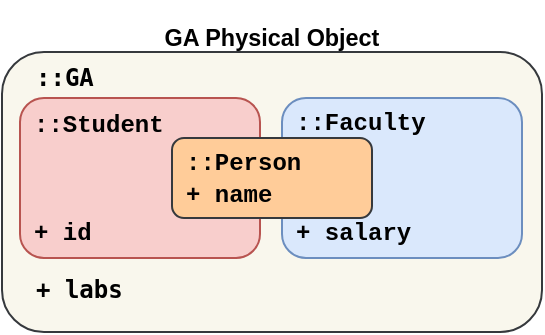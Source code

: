 <mxfile version="20.3.0" type="device"><diagram id="9Om4gq8bG-3gStliIBa_" name="Page-1"><mxGraphModel dx="490" dy="340" grid="1" gridSize="10" guides="1" tooltips="1" connect="1" arrows="1" fold="1" page="1" pageScale="1" pageWidth="850" pageHeight="1100" math="0" shadow="0"><root><mxCell id="0"/><mxCell id="1" parent="0"/><mxCell id="omJy1pwjvwztWdIEKZVP-5" value="&lt;p style=&quot;line-height: 0.9;&quot;&gt;&lt;/p&gt;&lt;pre&gt;&lt;b&gt;::GA&lt;/b&gt;&lt;/pre&gt;&lt;pre&gt;&lt;b&gt;&lt;br&gt;&lt;/b&gt;&lt;/pre&gt;&lt;pre&gt;&lt;b&gt;&lt;br&gt;&lt;/b&gt;&lt;/pre&gt;&lt;pre&gt;&lt;b&gt;&lt;br&gt;&lt;/b&gt;&lt;/pre&gt;&lt;pre&gt;&lt;b&gt;+ labs&lt;/b&gt;&lt;/pre&gt;&lt;p&gt;&lt;/p&gt;" style="rounded=1;html=1;align=left;labelPosition=center;verticalLabelPosition=middle;verticalAlign=bottom;spacingLeft=15;spacingTop=76;fillColor=#f9f7ed;strokeColor=#36393d;" parent="1" vertex="1"><mxGeometry x="40" y="37" width="270" height="140" as="geometry"/></mxCell><mxCell id="omJy1pwjvwztWdIEKZVP-11" value="&lt;h3&gt;&lt;font face=&quot;Helvetica&quot;&gt;GA Physical Object&lt;/font&gt;&lt;/h3&gt;" style="text;html=1;strokeColor=none;fillColor=none;align=center;verticalAlign=middle;whiteSpace=wrap;rounded=0;labelBackgroundColor=none;labelBorderColor=none;fontFamily=Courier New;fontSize=10;" parent="1" vertex="1"><mxGeometry x="40" y="20" width="270" height="20" as="geometry"/></mxCell><mxCell id="2Y0RmlX9OVK2tl8oa0mz-7" value="" style="group" parent="1" vertex="1" connectable="0"><mxGeometry x="49" y="60" width="120" height="80" as="geometry"/></mxCell><mxCell id="2Y0RmlX9OVK2tl8oa0mz-2" value="&lt;pre&gt;&lt;font face=&quot;Courier New&quot;&gt;&lt;b&gt;::Student&lt;/b&gt;&lt;/font&gt;&lt;/pre&gt;&lt;pre&gt;&lt;br&gt;&lt;/pre&gt;&lt;pre&gt;&lt;font face=&quot;Courier New&quot;&gt;&lt;b&gt;+ id&lt;/b&gt;&lt;/font&gt;&lt;/pre&gt;" style="rounded=1;html=1;align=left;labelPosition=center;verticalLabelPosition=middle;verticalAlign=middle;spacingLeft=5;fillColor=#f8cecc;strokeColor=#b85450;" parent="2Y0RmlX9OVK2tl8oa0mz-7" vertex="1"><mxGeometry width="120" height="80" as="geometry"/></mxCell><mxCell id="2Y0RmlX9OVK2tl8oa0mz-1" value="&lt;pre&gt;&lt;font face=&quot;Courier New&quot;&gt;&lt;b&gt;::Faculty&lt;/b&gt;&lt;/font&gt;&lt;/pre&gt;&lt;pre&gt;&lt;font face=&quot;Courier New&quot;&gt;&lt;b&gt;&lt;br&gt;&lt;/b&gt;&lt;/font&gt;&lt;/pre&gt;&lt;pre&gt;&lt;font face=&quot;Courier New&quot;&gt;&lt;b&gt;+ salary&lt;/b&gt;&lt;/font&gt;&lt;/pre&gt;" style="rounded=1;html=1;align=left;labelPosition=center;verticalLabelPosition=middle;verticalAlign=middle;spacingLeft=5;fillColor=#dae8fc;strokeColor=#6c8ebf;" parent="1" vertex="1"><mxGeometry x="180" y="60" width="120" height="80" as="geometry"/></mxCell><mxCell id="2Y0RmlX9OVK2tl8oa0mz-3" value="&lt;pre&gt;&lt;font face=&quot;Courier New&quot;&gt;&lt;b&gt;::Person&lt;br&gt;+ name&lt;/b&gt;&lt;/font&gt;&lt;/pre&gt;" style="rounded=1;html=1;align=left;labelPosition=center;verticalLabelPosition=middle;verticalAlign=middle;spacingLeft=5;fillColor=#ffcc99;strokeColor=#36393d;" parent="1" vertex="1"><mxGeometry x="125" y="80" width="100" height="40" as="geometry"/></mxCell></root></mxGraphModel></diagram></mxfile>